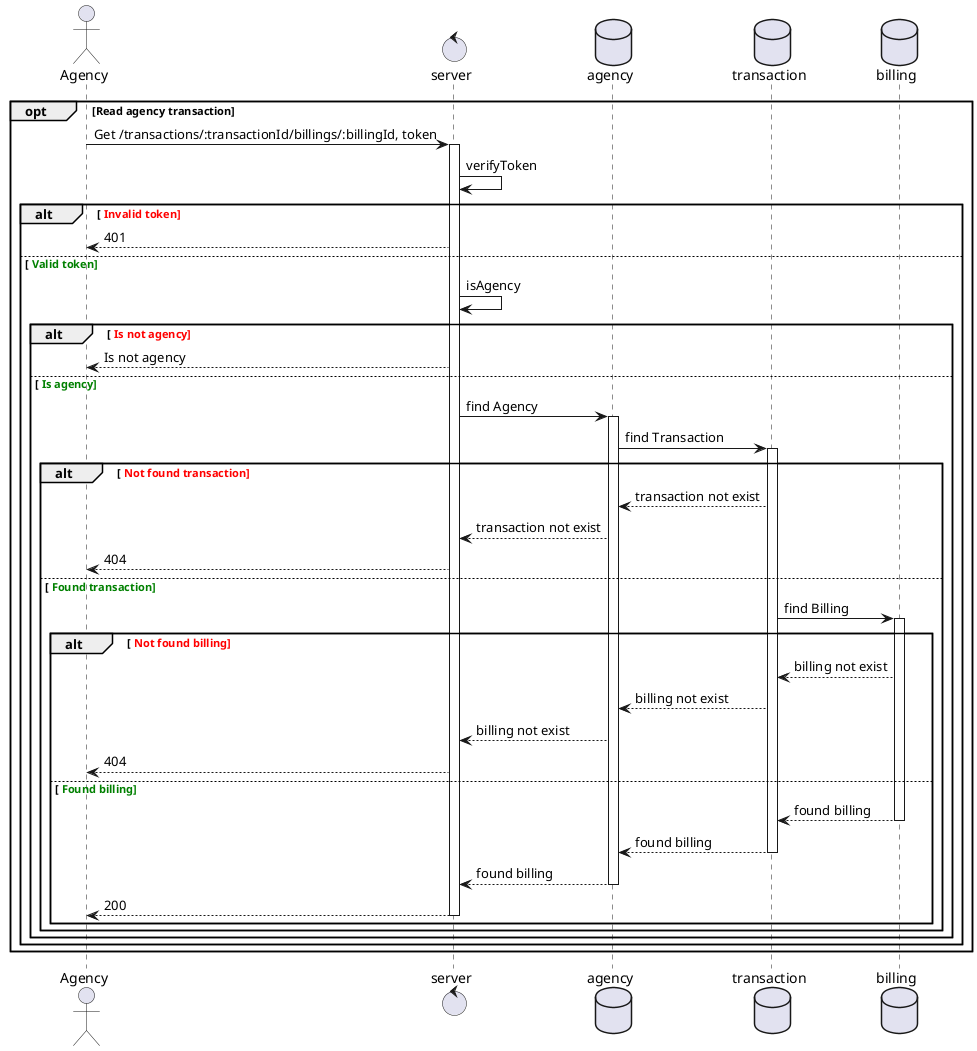 @startuml read agency owner billing

actor Agency
control server
database agency
database transaction
database billing

opt Read agency transaction
    Agency -> server: Get /transactions/:transactionId/billings/:billingId, token
    activate server
    server -> server: verifyToken
    alt <font color=Red> Invalid token
        Agency <-- server: 401
    else <font color=Green> Valid token
        server -> server: isAgency
        alt <font color=Red> Is not agency
            Agency <-- server: Is not agency
        else <font color=Green> Is agency
            server -> agency: find Agency
            activate agency
            agency -> transaction: find Transaction
            activate transaction
            alt <font color=Red> Not found transaction
                agency <-- transaction: transaction not exist
                server <-- agency: transaction not exist
                Agency <-- server: 404
            else <font color=Green> Found transaction
                transaction -> billing: find Billing
                activate billing
                alt <font color=Red> Not found billing
                transaction <-- billing: billing not exist
                agency <-- transaction: billing not exist
                server <-- agency: billing not exist
                Agency <-- server: 404
                else <font color=Green> Found billing
                transaction <-- billing: found billing
                deactivate billing
                agency <-- transaction: found billing
                deactivate transaction
                server <-- agency: found billing
                deactivate agency
                Agency <-- server: 200
                deactivate server
                end
            end
        end
    end
end

@enduml